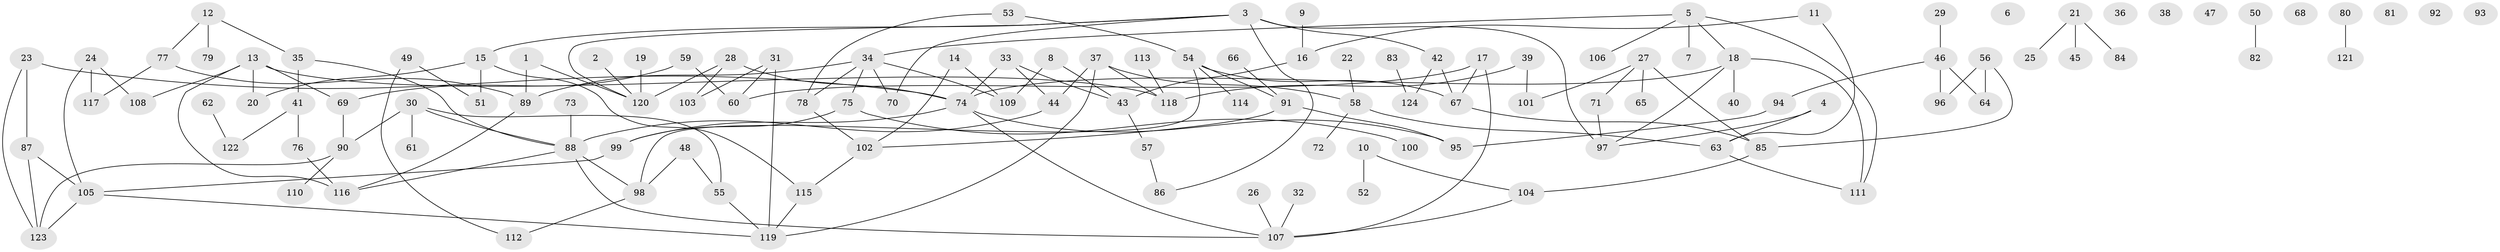// Generated by graph-tools (version 1.1) at 2025/25/03/09/25 03:25:19]
// undirected, 124 vertices, 155 edges
graph export_dot {
graph [start="1"]
  node [color=gray90,style=filled];
  1;
  2;
  3;
  4;
  5;
  6;
  7;
  8;
  9;
  10;
  11;
  12;
  13;
  14;
  15;
  16;
  17;
  18;
  19;
  20;
  21;
  22;
  23;
  24;
  25;
  26;
  27;
  28;
  29;
  30;
  31;
  32;
  33;
  34;
  35;
  36;
  37;
  38;
  39;
  40;
  41;
  42;
  43;
  44;
  45;
  46;
  47;
  48;
  49;
  50;
  51;
  52;
  53;
  54;
  55;
  56;
  57;
  58;
  59;
  60;
  61;
  62;
  63;
  64;
  65;
  66;
  67;
  68;
  69;
  70;
  71;
  72;
  73;
  74;
  75;
  76;
  77;
  78;
  79;
  80;
  81;
  82;
  83;
  84;
  85;
  86;
  87;
  88;
  89;
  90;
  91;
  92;
  93;
  94;
  95;
  96;
  97;
  98;
  99;
  100;
  101;
  102;
  103;
  104;
  105;
  106;
  107;
  108;
  109;
  110;
  111;
  112;
  113;
  114;
  115;
  116;
  117;
  118;
  119;
  120;
  121;
  122;
  123;
  124;
  1 -- 89;
  1 -- 120;
  2 -- 120;
  3 -- 15;
  3 -- 42;
  3 -- 70;
  3 -- 86;
  3 -- 97;
  3 -- 120;
  4 -- 63;
  4 -- 97;
  5 -- 7;
  5 -- 18;
  5 -- 34;
  5 -- 106;
  5 -- 111;
  8 -- 43;
  8 -- 109;
  9 -- 16;
  10 -- 52;
  10 -- 104;
  11 -- 16;
  11 -- 63;
  12 -- 35;
  12 -- 77;
  12 -- 79;
  13 -- 20;
  13 -- 69;
  13 -- 108;
  13 -- 116;
  13 -- 118;
  14 -- 102;
  14 -- 109;
  15 -- 20;
  15 -- 51;
  15 -- 115;
  16 -- 43;
  17 -- 60;
  17 -- 67;
  17 -- 107;
  18 -- 40;
  18 -- 74;
  18 -- 97;
  18 -- 111;
  19 -- 120;
  21 -- 25;
  21 -- 45;
  21 -- 84;
  22 -- 58;
  23 -- 74;
  23 -- 87;
  23 -- 123;
  24 -- 105;
  24 -- 108;
  24 -- 117;
  26 -- 107;
  27 -- 65;
  27 -- 71;
  27 -- 85;
  27 -- 101;
  28 -- 74;
  28 -- 103;
  28 -- 120;
  29 -- 46;
  30 -- 55;
  30 -- 61;
  30 -- 88;
  30 -- 90;
  31 -- 60;
  31 -- 103;
  31 -- 119;
  32 -- 107;
  33 -- 43;
  33 -- 44;
  33 -- 74;
  34 -- 70;
  34 -- 75;
  34 -- 78;
  34 -- 89;
  34 -- 109;
  35 -- 41;
  35 -- 88;
  37 -- 44;
  37 -- 58;
  37 -- 118;
  37 -- 119;
  39 -- 101;
  39 -- 118;
  41 -- 76;
  41 -- 122;
  42 -- 67;
  42 -- 124;
  43 -- 57;
  44 -- 88;
  46 -- 64;
  46 -- 94;
  46 -- 96;
  48 -- 55;
  48 -- 98;
  49 -- 51;
  49 -- 112;
  50 -- 82;
  53 -- 54;
  53 -- 78;
  54 -- 67;
  54 -- 91;
  54 -- 98;
  54 -- 114;
  55 -- 119;
  56 -- 64;
  56 -- 85;
  56 -- 96;
  57 -- 86;
  58 -- 63;
  58 -- 72;
  59 -- 60;
  59 -- 69;
  62 -- 122;
  63 -- 111;
  66 -- 91;
  67 -- 85;
  69 -- 90;
  71 -- 97;
  73 -- 88;
  74 -- 95;
  74 -- 99;
  74 -- 107;
  75 -- 99;
  75 -- 100;
  76 -- 116;
  77 -- 89;
  77 -- 117;
  78 -- 102;
  80 -- 121;
  83 -- 124;
  85 -- 104;
  87 -- 105;
  87 -- 123;
  88 -- 98;
  88 -- 107;
  88 -- 116;
  89 -- 116;
  90 -- 110;
  90 -- 123;
  91 -- 95;
  91 -- 102;
  94 -- 95;
  98 -- 112;
  99 -- 105;
  102 -- 115;
  104 -- 107;
  105 -- 119;
  105 -- 123;
  113 -- 118;
  115 -- 119;
}
